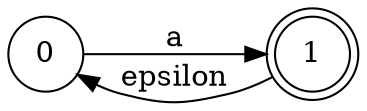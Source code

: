digraph plus {
    rankdir=LR;
    ratio = "auto";
    size = "7,5";
    node [size="30,60", shape = circle];
    0;
    node [size="30,60", shape = doublecircle];
    0 -> 1 [label="a"];
    1 -> 0 [label="epsilon"];
}
